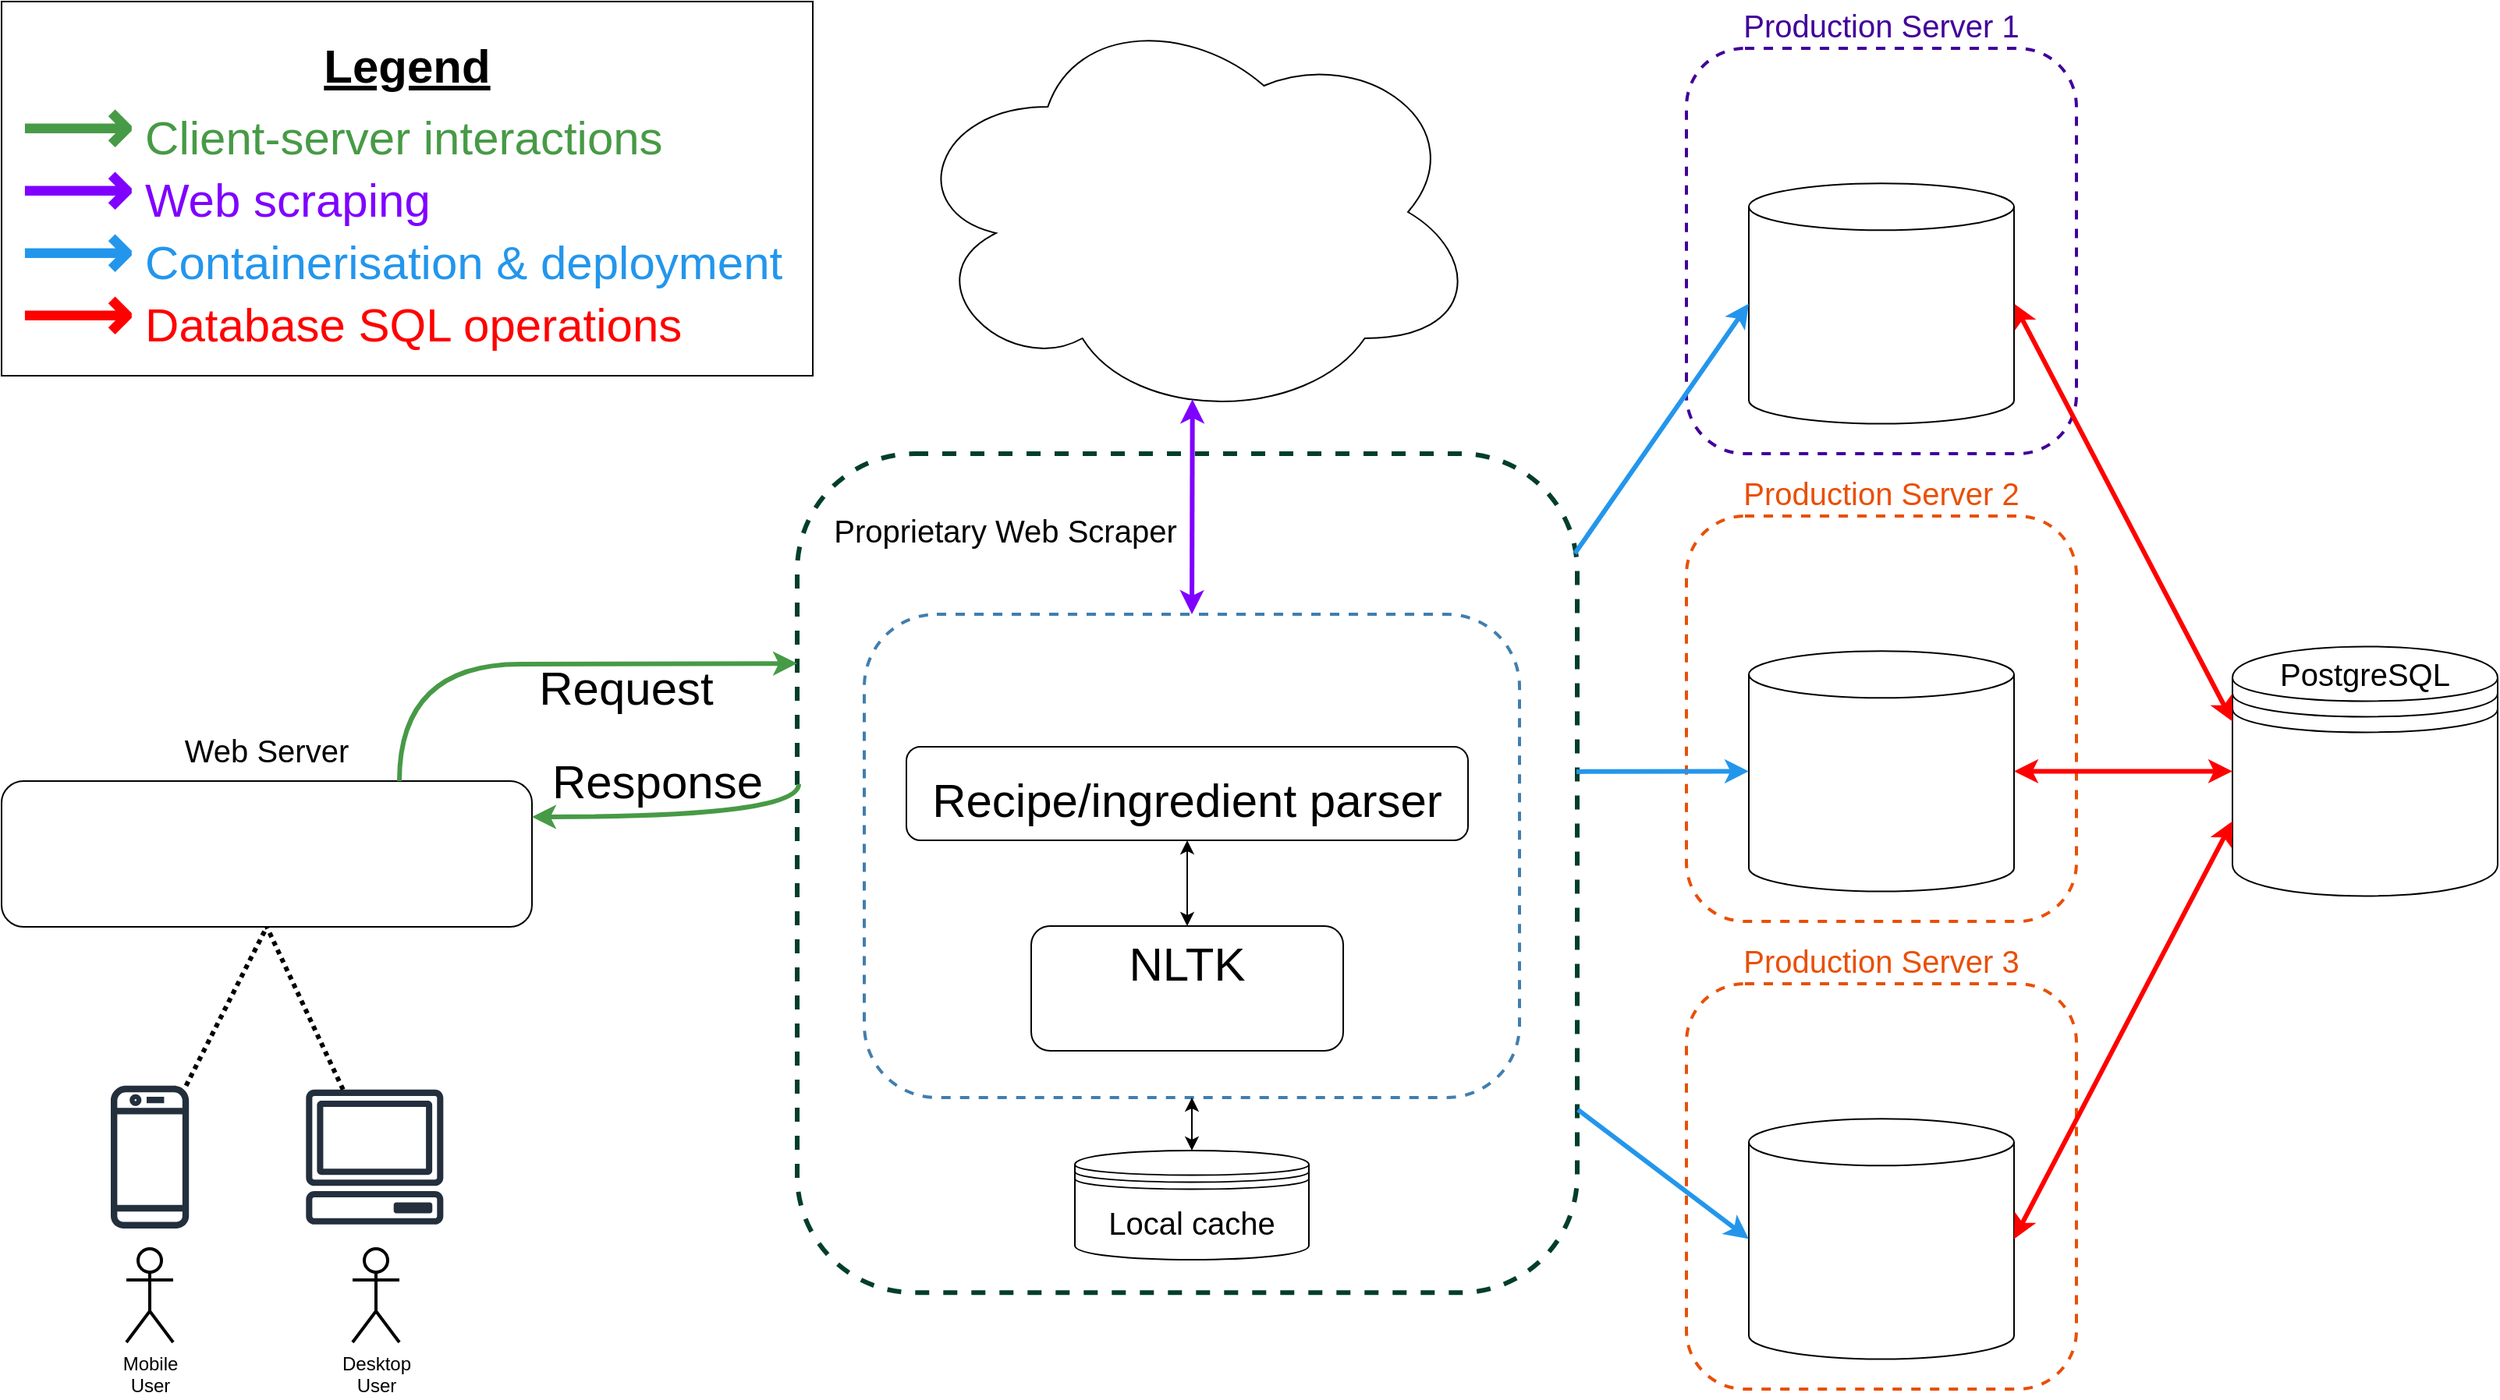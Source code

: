 <mxfile version="21.5.0" type="device">
  <diagram name="Detailed" id="np6bQeAoaQlqxlHmJHRK">
    <mxGraphModel dx="135" dy="1156" grid="1" gridSize="10" guides="1" tooltips="1" connect="1" arrows="1" fold="1" page="1" pageScale="1" pageWidth="1600" pageHeight="900" math="0" shadow="0">
      <root>
        <mxCell id="0" />
        <mxCell id="1" parent="0" />
        <mxCell id="oeZqQnVhLLp_KkggFDGG-39" value="" style="group" parent="1" vertex="1" connectable="0">
          <mxGeometry x="2680" y="330" width="250" height="260" as="geometry" />
        </mxCell>
        <mxCell id="oeZqQnVhLLp_KkggFDGG-28" value="&lt;font style=&quot;font-size: 20px;&quot;&gt;Production Server 2&lt;/font&gt;" style="rounded=1;whiteSpace=wrap;html=1;dashed=1;strokeWidth=2;perimeterSpacing=0;strokeColor=#e94f06;labelPosition=center;verticalLabelPosition=top;align=center;verticalAlign=bottom;fontColor=#e94f06;" parent="oeZqQnVhLLp_KkggFDGG-39" vertex="1">
          <mxGeometry width="250" height="260" as="geometry" />
        </mxCell>
        <mxCell id="oeZqQnVhLLp_KkggFDGG-29" value="" style="group;fontColor=#e94f06;" parent="oeZqQnVhLLp_KkggFDGG-39" vertex="1" connectable="0">
          <mxGeometry x="40" y="86.667" width="170" height="154.074" as="geometry" />
        </mxCell>
        <mxCell id="oeZqQnVhLLp_KkggFDGG-30" value="" style="shape=cylinder3;whiteSpace=wrap;html=1;boundedLbl=1;backgroundOutline=1;size=15;" parent="oeZqQnVhLLp_KkggFDGG-29" vertex="1">
          <mxGeometry width="170" height="154.074" as="geometry" />
        </mxCell>
        <mxCell id="oeZqQnVhLLp_KkggFDGG-31" value="" style="shape=image;verticalLabelPosition=bottom;labelBackgroundColor=default;verticalAlign=top;aspect=fixed;imageAspect=0;image=https://www.docker.com/wp-content/uploads/2022/03/vertical-logo-monochromatic.png;" parent="oeZqQnVhLLp_KkggFDGG-29" vertex="1">
          <mxGeometry x="20.79" y="36.593" width="123.644" height="105.81" as="geometry" />
        </mxCell>
        <mxCell id="oeZqQnVhLLp_KkggFDGG-32" value="" style="shape=image;verticalLabelPosition=bottom;labelBackgroundColor=default;verticalAlign=top;aspect=fixed;imageAspect=0;image=https://upload.wikimedia.org/wikipedia/commons/thumb/7/76/Ubuntu-logo-2022.svg/2560px-Ubuntu-logo-2022.svg.png;" parent="oeZqQnVhLLp_KkggFDGG-39" vertex="1">
          <mxGeometry x="39.89" y="16.37" width="163.906" height="57.778" as="geometry" />
        </mxCell>
        <mxCell id="oeZqQnVhLLp_KkggFDGG-40" value="" style="group" parent="1" vertex="1" connectable="0">
          <mxGeometry x="2680" y="630" width="250" height="260" as="geometry" />
        </mxCell>
        <mxCell id="oeZqQnVhLLp_KkggFDGG-41" value="&lt;font style=&quot;font-size: 20px;&quot;&gt;Production Server 3&lt;/font&gt;" style="rounded=1;whiteSpace=wrap;html=1;dashed=1;strokeWidth=2;perimeterSpacing=0;strokeColor=#e94f06;labelPosition=center;verticalLabelPosition=top;align=center;verticalAlign=bottom;fontColor=#e94f06;" parent="oeZqQnVhLLp_KkggFDGG-40" vertex="1">
          <mxGeometry width="250" height="260" as="geometry" />
        </mxCell>
        <mxCell id="oeZqQnVhLLp_KkggFDGG-42" value="" style="group;fontColor=#e94f06;" parent="oeZqQnVhLLp_KkggFDGG-40" vertex="1" connectable="0">
          <mxGeometry x="40" y="86.667" width="170" height="154.074" as="geometry" />
        </mxCell>
        <mxCell id="oeZqQnVhLLp_KkggFDGG-43" value="" style="shape=cylinder3;whiteSpace=wrap;html=1;boundedLbl=1;backgroundOutline=1;size=15;" parent="oeZqQnVhLLp_KkggFDGG-42" vertex="1">
          <mxGeometry width="170" height="154.074" as="geometry" />
        </mxCell>
        <mxCell id="oeZqQnVhLLp_KkggFDGG-44" value="" style="shape=image;verticalLabelPosition=bottom;labelBackgroundColor=default;verticalAlign=top;aspect=fixed;imageAspect=0;image=https://www.docker.com/wp-content/uploads/2022/03/vertical-logo-monochromatic.png;" parent="oeZqQnVhLLp_KkggFDGG-42" vertex="1">
          <mxGeometry x="20.79" y="36.593" width="123.644" height="105.81" as="geometry" />
        </mxCell>
        <mxCell id="oeZqQnVhLLp_KkggFDGG-45" value="" style="shape=image;verticalLabelPosition=bottom;labelBackgroundColor=default;verticalAlign=top;aspect=fixed;imageAspect=0;image=https://upload.wikimedia.org/wikipedia/commons/thumb/7/76/Ubuntu-logo-2022.svg/2560px-Ubuntu-logo-2022.svg.png;" parent="oeZqQnVhLLp_KkggFDGG-40" vertex="1">
          <mxGeometry x="39.89" y="16.37" width="163.906" height="57.778" as="geometry" />
        </mxCell>
        <mxCell id="oeZqQnVhLLp_KkggFDGG-46" value="" style="group" parent="1" vertex="1" connectable="0">
          <mxGeometry x="3030" y="413.7" width="170" height="160" as="geometry" />
        </mxCell>
        <mxCell id="oeZqQnVhLLp_KkggFDGG-1" value="PostgreSQL" style="shape=datastore;whiteSpace=wrap;html=1;labelPosition=center;verticalLabelPosition=top;align=center;verticalAlign=bottom;spacingTop=0;spacing=-30;fontSize=20;container=0;" parent="oeZqQnVhLLp_KkggFDGG-46" vertex="1">
          <mxGeometry width="170" height="160" as="geometry" />
        </mxCell>
        <mxCell id="oeZqQnVhLLp_KkggFDGG-2" value="" style="shape=image;verticalLabelPosition=bottom;labelBackgroundColor=default;verticalAlign=top;aspect=fixed;imageAspect=0;image=https://upload.wikimedia.org/wikipedia/commons/thumb/9/93/Amazon_Web_Services_Logo.svg/2560px-Amazon_Web_Services_Logo.svg.png;container=0;" parent="oeZqQnVhLLp_KkggFDGG-46" vertex="1">
          <mxGeometry x="22.69" y="70" width="124.62" height="74.67" as="geometry" />
        </mxCell>
        <mxCell id="oeZqQnVhLLp_KkggFDGG-48" style="rounded=0;orthogonalLoop=1;jettySize=auto;html=1;exitX=1;exitY=0.5;exitDx=0;exitDy=0;exitPerimeter=0;entryX=0;entryY=0.5;entryDx=0;entryDy=0;strokeWidth=3;endArrow=classic;endFill=1;startArrow=classic;startFill=1;strokeColor=#FF0000;" parent="1" source="oeZqQnVhLLp_KkggFDGG-30" target="oeZqQnVhLLp_KkggFDGG-1" edge="1">
          <mxGeometry relative="1" as="geometry">
            <mxPoint x="2900" y="210" as="sourcePoint" />
            <mxPoint x="3070" y="520" as="targetPoint" />
          </mxGeometry>
        </mxCell>
        <mxCell id="oeZqQnVhLLp_KkggFDGG-49" style="rounded=0;orthogonalLoop=1;jettySize=auto;html=1;exitX=1;exitY=0.5;exitDx=0;exitDy=0;exitPerimeter=0;entryX=0;entryY=0.7;entryDx=0;entryDy=0;strokeWidth=3;endArrow=classic;endFill=1;startArrow=classic;startFill=1;strokeColor=#FF0000;" parent="1" source="oeZqQnVhLLp_KkggFDGG-43" target="oeZqQnVhLLp_KkggFDGG-1" edge="1">
          <mxGeometry relative="1" as="geometry">
            <mxPoint x="2910" y="220" as="sourcePoint" />
            <mxPoint x="3080" y="530" as="targetPoint" />
          </mxGeometry>
        </mxCell>
        <mxCell id="oeZqQnVhLLp_KkggFDGG-16" value="&lt;font style=&quot;font-size: 20px;&quot;&gt;Production Server 1&lt;/font&gt;" style="rounded=1;whiteSpace=wrap;html=1;dashed=1;strokeWidth=2;perimeterSpacing=0;strokeColor=#410099;labelPosition=center;verticalLabelPosition=top;align=center;verticalAlign=bottom;fontColor=#41009a;" parent="1" vertex="1">
          <mxGeometry x="2680" y="30" width="250" height="260" as="geometry" />
        </mxCell>
        <mxCell id="oeZqQnVhLLp_KkggFDGG-13" value="" style="shape=image;verticalLabelPosition=bottom;labelBackgroundColor=default;verticalAlign=top;aspect=fixed;imageAspect=0;image=https://upload.wikimedia.org/wikipedia/commons/thumb/e/ec/Heroku_logo.svg/2560px-Heroku_logo.svg.png;" parent="1" vertex="1">
          <mxGeometry x="2701.82" y="49.259" width="206.353" height="57.778" as="geometry" />
        </mxCell>
        <mxCell id="oeZqQnVhLLp_KkggFDGG-66" value="" style="group" parent="1" vertex="1" connectable="0">
          <mxGeometry x="1600" y="500" width="339.99" height="288.83" as="geometry" />
        </mxCell>
        <mxCell id="oeZqQnVhLLp_KkggFDGG-60" value="" style="sketch=0;outlineConnect=0;fontColor=#232F3E;gradientColor=none;fillColor=#232F3D;strokeColor=none;dashed=0;verticalLabelPosition=bottom;verticalAlign=top;align=center;html=1;fontSize=12;fontStyle=0;aspect=fixed;pointerEvents=1;shape=mxgraph.aws4.mobile_client;" parent="oeZqQnVhLLp_KkggFDGG-66" vertex="1">
          <mxGeometry x="70" y="193.5" width="50.11" height="95.33" as="geometry" />
        </mxCell>
        <mxCell id="oeZqQnVhLLp_KkggFDGG-61" value="" style="sketch=0;outlineConnect=0;fontColor=#232F3E;gradientColor=none;fillColor=#232F3D;strokeColor=none;dashed=0;verticalLabelPosition=bottom;verticalAlign=top;align=center;html=1;fontSize=12;fontStyle=0;aspect=fixed;pointerEvents=1;shape=mxgraph.aws4.client;" parent="oeZqQnVhLLp_KkggFDGG-66" vertex="1">
          <mxGeometry x="194.77" y="197.92" width="88.78" height="86.5" as="geometry" />
        </mxCell>
        <mxCell id="oeZqQnVhLLp_KkggFDGG-63" value="" style="endArrow=none;dashed=1;html=1;strokeWidth=3;rounded=0;entryX=0.5;entryY=1;entryDx=0;entryDy=0;dashPattern=1 1;" parent="oeZqQnVhLLp_KkggFDGG-66" source="oeZqQnVhLLp_KkggFDGG-60" target="oeZqQnVhLLp_KkggFDGG-62" edge="1">
          <mxGeometry width="50" height="50" relative="1" as="geometry">
            <mxPoint x="100" y="183.5" as="sourcePoint" />
            <mxPoint x="250" y="103.5" as="targetPoint" />
          </mxGeometry>
        </mxCell>
        <mxCell id="oeZqQnVhLLp_KkggFDGG-64" value="" style="endArrow=none;dashed=1;html=1;strokeWidth=3;rounded=0;entryX=0.5;entryY=1;entryDx=0;entryDy=0;dashPattern=1 1;" parent="oeZqQnVhLLp_KkggFDGG-66" source="oeZqQnVhLLp_KkggFDGG-61" target="oeZqQnVhLLp_KkggFDGG-62" edge="1">
          <mxGeometry width="50" height="50" relative="1" as="geometry">
            <mxPoint x="137" y="205.5" as="sourcePoint" />
            <mxPoint x="180" y="103.5" as="targetPoint" />
          </mxGeometry>
        </mxCell>
        <mxCell id="oeZqQnVhLLp_KkggFDGG-65" value="" style="group" parent="oeZqQnVhLLp_KkggFDGG-66" vertex="1" connectable="0">
          <mxGeometry width="339.99" height="93.5" as="geometry" />
        </mxCell>
        <mxCell id="oeZqQnVhLLp_KkggFDGG-62" value="&lt;font style=&quot;font-size: 20px;&quot;&gt;Web Server&lt;/font&gt;" style="rounded=1;whiteSpace=wrap;html=1;fontSize=40;verticalAlign=bottom;labelPosition=center;verticalLabelPosition=top;align=center;" parent="oeZqQnVhLLp_KkggFDGG-65" vertex="1">
          <mxGeometry width="339.99" height="93.5" as="geometry" />
        </mxCell>
        <mxCell id="oeZqQnVhLLp_KkggFDGG-57" value="" style="shape=image;verticalLabelPosition=bottom;labelBackgroundColor=default;verticalAlign=top;aspect=fixed;imageAspect=0;image=https://upload.wikimedia.org/wikipedia/commons/thumb/0/00/Gunicorn_logo_2010.svg/2560px-Gunicorn_logo_2010.svg.png;imageBorder=none;perimeterSpacing=3;" parent="oeZqQnVhLLp_KkggFDGG-65" vertex="1">
          <mxGeometry x="26.27" y="19.25" width="287.45" height="63" as="geometry" />
        </mxCell>
        <mxCell id="oeZqQnVhLLp_KkggFDGG-107" value="" style="group" parent="1" vertex="1" connectable="0">
          <mxGeometry x="2050" width="620" height="880" as="geometry" />
        </mxCell>
        <mxCell id="oeZqQnVhLLp_KkggFDGG-105" value="" style="group" parent="oeZqQnVhLLp_KkggFDGG-107" vertex="1" connectable="0">
          <mxGeometry y="288.12" width="620" height="591.88" as="geometry" />
        </mxCell>
        <mxCell id="oeZqQnVhLLp_KkggFDGG-106" value="" style="group" parent="oeZqQnVhLLp_KkggFDGG-105" vertex="1" connectable="0">
          <mxGeometry x="60" y="1.88" width="500" height="538.12" as="geometry" />
        </mxCell>
        <mxCell id="oeZqQnVhLLp_KkggFDGG-75" value="" style="rounded=1;whiteSpace=wrap;html=1;dashed=1;strokeWidth=3;perimeterSpacing=0;strokeColor=#003e2b;labelPosition=center;verticalLabelPosition=top;align=center;verticalAlign=middle;fontColor=#000000;" parent="oeZqQnVhLLp_KkggFDGG-106" vertex="1">
          <mxGeometry width="500" height="538.12" as="geometry" />
        </mxCell>
        <mxCell id="oeZqQnVhLLp_KkggFDGG-5" value="&lt;font style=&quot;font-size: 20px;&quot;&gt;Local cache&lt;/font&gt;" style="shape=datastore;whiteSpace=wrap;html=1;labelPosition=center;verticalLabelPosition=middle;align=center;verticalAlign=middle;spacingTop=0;spacing=0;fontSize=12;" parent="oeZqQnVhLLp_KkggFDGG-106" vertex="1">
          <mxGeometry x="178" y="447" width="150" height="70" as="geometry" />
        </mxCell>
        <mxCell id="oeZqQnVhLLp_KkggFDGG-76" value="" style="group" parent="oeZqQnVhLLp_KkggFDGG-106" vertex="1" connectable="0">
          <mxGeometry x="40" y="103" width="420" height="310" as="geometry" />
        </mxCell>
        <mxCell id="oeZqQnVhLLp_KkggFDGG-73" value="" style="rounded=1;whiteSpace=wrap;html=1;dashed=1;strokeWidth=2;perimeterSpacing=0;strokeColor=#407eaf;labelPosition=center;verticalLabelPosition=top;align=center;verticalAlign=middle;fontColor=#000000;" parent="oeZqQnVhLLp_KkggFDGG-76" vertex="1">
          <mxGeometry x="3" width="420" height="310" as="geometry" />
        </mxCell>
        <mxCell id="oeZqQnVhLLp_KkggFDGG-67" value="&lt;font style=&quot;font-size: 30px;&quot;&gt;Recipe/ingredient parser&lt;br&gt;&lt;/font&gt;" style="rounded=1;whiteSpace=wrap;html=1;fontSize=40;verticalAlign=middle;" parent="oeZqQnVhLLp_KkggFDGG-76" vertex="1">
          <mxGeometry x="30" y="85" width="360" height="60" as="geometry" />
        </mxCell>
        <mxCell id="oeZqQnVhLLp_KkggFDGG-72" value="" style="shape=image;verticalLabelPosition=bottom;labelBackgroundColor=default;verticalAlign=top;aspect=fixed;imageAspect=0;image=https://logos-world.net/wp-content/uploads/2021/10/Python-Logo.png;clipPath=inset(24.56% 0% 32.25% 0%);" parent="oeZqQnVhLLp_KkggFDGG-76" vertex="1">
          <mxGeometry x="190" y="10" width="210" height="51.1" as="geometry" />
        </mxCell>
        <mxCell id="oeZqQnVhLLp_KkggFDGG-74" value="" style="group" parent="oeZqQnVhLLp_KkggFDGG-76" vertex="1" connectable="0">
          <mxGeometry x="110.01" y="200" width="200" height="80" as="geometry" />
        </mxCell>
        <mxCell id="oeZqQnVhLLp_KkggFDGG-11" value="&lt;font style=&quot;font-size: 30px;&quot;&gt;NLTK&lt;/font&gt;" style="rounded=1;whiteSpace=wrap;html=1;fontSize=30;verticalAlign=top;" parent="oeZqQnVhLLp_KkggFDGG-74" vertex="1">
          <mxGeometry width="200" height="80" as="geometry" />
        </mxCell>
        <mxCell id="oeZqQnVhLLp_KkggFDGG-10" value="" style="shape=image;verticalLabelPosition=bottom;labelBackgroundColor=default;verticalAlign=top;aspect=fixed;imageAspect=0;image=https://upload.wikimedia.org/wikipedia/commons/thumb/8/88/SpaCy_logo.svg/1200px-SpaCy_logo.svg.png;" parent="oeZqQnVhLLp_KkggFDGG-74" vertex="1">
          <mxGeometry x="49.65" y="42" width="100.7" height="36" as="geometry" />
        </mxCell>
        <mxCell id="oeZqQnVhLLp_KkggFDGG-70" style="rounded=0;orthogonalLoop=1;jettySize=auto;html=1;entryX=0.5;entryY=1;entryDx=0;entryDy=0;endArrow=classic;endFill=1;startArrow=classic;startFill=1;" parent="oeZqQnVhLLp_KkggFDGG-76" source="oeZqQnVhLLp_KkggFDGG-11" target="oeZqQnVhLLp_KkggFDGG-67" edge="1">
          <mxGeometry relative="1" as="geometry" />
        </mxCell>
        <mxCell id="oeZqQnVhLLp_KkggFDGG-88" value="" style="shape=image;verticalLabelPosition=bottom;labelBackgroundColor=default;verticalAlign=top;aspect=fixed;imageAspect=0;image=https://1000logos.net/wp-content/uploads/2020/08/Django-Logo.png;clipPath=inset(14.36% 0% 16.49% 0%);" parent="oeZqQnVhLLp_KkggFDGG-106" vertex="1">
          <mxGeometry x="300" y="20" width="147" height="63.7" as="geometry" />
        </mxCell>
        <mxCell id="oeZqQnVhLLp_KkggFDGG-103" style="rounded=0;orthogonalLoop=1;jettySize=auto;html=1;entryX=0.5;entryY=1;entryDx=0;entryDy=0;startArrow=classic;startFill=1;exitX=0.5;exitY=0;exitDx=0;exitDy=0;" parent="oeZqQnVhLLp_KkggFDGG-106" source="oeZqQnVhLLp_KkggFDGG-5" target="oeZqQnVhLLp_KkggFDGG-73" edge="1">
          <mxGeometry relative="1" as="geometry" />
        </mxCell>
        <mxCell id="oeZqQnVhLLp_KkggFDGG-56" value="" style="group" parent="oeZqQnVhLLp_KkggFDGG-107" vertex="1" connectable="0">
          <mxGeometry x="128.3" width="369.39" height="270" as="geometry" />
        </mxCell>
        <mxCell id="oeZqQnVhLLp_KkggFDGG-55" value="" style="ellipse;shape=cloud;whiteSpace=wrap;html=1;" parent="oeZqQnVhLLp_KkggFDGG-56" vertex="1">
          <mxGeometry width="369.39" height="270" as="geometry" />
        </mxCell>
        <mxCell id="oeZqQnVhLLp_KkggFDGG-51" value="" style="shape=image;verticalLabelPosition=bottom;labelBackgroundColor=default;verticalAlign=top;aspect=fixed;imageAspect=0;image=https://upload.wikimedia.org/wikipedia/en/thumb/9/91/Asda_logo.svg/1280px-Asda_logo.svg.png;" parent="oeZqQnVhLLp_KkggFDGG-56" vertex="1">
          <mxGeometry x="148.589" y="68.408" width="104.667" height="31.05" as="geometry" />
        </mxCell>
        <mxCell id="oeZqQnVhLLp_KkggFDGG-52" value="" style="shape=image;verticalLabelPosition=bottom;labelBackgroundColor=default;verticalAlign=top;aspect=fixed;imageAspect=0;image=https://upload.wikimedia.org/wikipedia/en/thumb/b/b0/Tesco_Logo.svg/2560px-Tesco_Logo.svg.png;" parent="oeZqQnVhLLp_KkggFDGG-56" vertex="1">
          <mxGeometry x="144.103" y="178.171" width="111.545" height="31.419" as="geometry" />
        </mxCell>
        <mxCell id="oeZqQnVhLLp_KkggFDGG-53" value="" style="shape=image;verticalLabelPosition=bottom;labelBackgroundColor=default;verticalAlign=top;aspect=fixed;imageAspect=0;image=https://upload.wikimedia.org/wikipedia/commons/thumb/d/d7/Sainsbury%27s_Logo.svg/2560px-Sainsbury%27s_Logo.svg.png;" parent="oeZqQnVhLLp_KkggFDGG-56" vertex="1">
          <mxGeometry x="94.468" y="139.461" width="187.806" height="35.526" as="geometry" />
        </mxCell>
        <mxCell id="oeZqQnVhLLp_KkggFDGG-54" value="" style="shape=image;verticalLabelPosition=bottom;labelBackgroundColor=default;verticalAlign=top;aspect=fixed;imageAspect=0;image=https://upload.wikimedia.org/wikipedia/en/thumb/1/1b/Morrisons_Logo.svg/1280px-Morrisons_Logo.svg.png;clipPath=inset(77.37% 0% 0% 0%);" parent="oeZqQnVhLLp_KkggFDGG-56" vertex="1">
          <mxGeometry x="91.518" y="106.564" width="192.346" height="25.97" as="geometry" />
        </mxCell>
        <mxCell id="oeZqQnVhLLp_KkggFDGG-69" value="Proprietary Web Scraper" style="rounded=0;orthogonalLoop=1;jettySize=auto;html=1;entryX=0.501;entryY=0.945;entryDx=0;entryDy=0;entryPerimeter=0;fontSize=20;endArrow=classic;endFill=1;startArrow=classic;startFill=1;exitX=0.5;exitY=0;exitDx=0;exitDy=0;labelBackgroundColor=none;strokeWidth=3;strokeColor=#7F00FF;" parent="oeZqQnVhLLp_KkggFDGG-107" source="oeZqQnVhLLp_KkggFDGG-73" target="oeZqQnVhLLp_KkggFDGG-55" edge="1">
          <mxGeometry x="-0.223" y="120" relative="1" as="geometry">
            <mxPoint x="350" y="210" as="sourcePoint" />
            <mxPoint as="offset" />
          </mxGeometry>
        </mxCell>
        <mxCell id="oeZqQnVhLLp_KkggFDGG-47" style="rounded=0;orthogonalLoop=1;jettySize=auto;html=1;exitX=1;exitY=0.5;exitDx=0;exitDy=0;exitPerimeter=0;entryX=0;entryY=0.3;entryDx=0;entryDy=0;strokeWidth=3;endArrow=classic;endFill=1;startArrow=classic;startFill=1;strokeColor=#FF0000;" parent="1" source="oeZqQnVhLLp_KkggFDGG-14" target="oeZqQnVhLLp_KkggFDGG-1" edge="1">
          <mxGeometry relative="1" as="geometry" />
        </mxCell>
        <mxCell id="oeZqQnVhLLp_KkggFDGG-114" value="" style="group" parent="1" vertex="1" connectable="0">
          <mxGeometry x="2720" y="116.667" width="170" height="154.074" as="geometry" />
        </mxCell>
        <mxCell id="oeZqQnVhLLp_KkggFDGG-14" value="" style="shape=cylinder3;whiteSpace=wrap;html=1;boundedLbl=1;backgroundOutline=1;size=15;" parent="oeZqQnVhLLp_KkggFDGG-114" vertex="1">
          <mxGeometry width="170" height="154.074" as="geometry" />
        </mxCell>
        <mxCell id="oeZqQnVhLLp_KkggFDGG-15" value="" style="shape=image;verticalLabelPosition=bottom;labelBackgroundColor=default;verticalAlign=top;aspect=fixed;imageAspect=0;image=https://www.docker.com/wp-content/uploads/2022/03/vertical-logo-monochromatic.png;" parent="oeZqQnVhLLp_KkggFDGG-114" vertex="1">
          <mxGeometry x="20.79" y="36.593" width="123.644" height="105.81" as="geometry" />
        </mxCell>
        <mxCell id="oeZqQnVhLLp_KkggFDGG-115" style="rounded=0;orthogonalLoop=1;jettySize=auto;html=1;entryX=0;entryY=0.5;entryDx=0;entryDy=0;entryPerimeter=0;exitX=0.997;exitY=0.119;exitDx=0;exitDy=0;exitPerimeter=0;strokeWidth=3;strokeColor=#2396ec;" parent="1" source="oeZqQnVhLLp_KkggFDGG-75" target="oeZqQnVhLLp_KkggFDGG-14" edge="1">
          <mxGeometry relative="1" as="geometry" />
        </mxCell>
        <mxCell id="oeZqQnVhLLp_KkggFDGG-116" style="rounded=0;orthogonalLoop=1;jettySize=auto;html=1;entryX=0;entryY=0.5;entryDx=0;entryDy=0;entryPerimeter=0;exitX=0.999;exitY=0.379;exitDx=0;exitDy=0;exitPerimeter=0;strokeWidth=3;strokeColor=#2396ec;" parent="1" source="oeZqQnVhLLp_KkggFDGG-75" target="oeZqQnVhLLp_KkggFDGG-30" edge="1">
          <mxGeometry relative="1" as="geometry">
            <mxPoint x="2589" y="364" as="sourcePoint" />
            <mxPoint x="2730" y="204" as="targetPoint" />
          </mxGeometry>
        </mxCell>
        <mxCell id="oeZqQnVhLLp_KkggFDGG-117" style="rounded=0;orthogonalLoop=1;jettySize=auto;html=1;entryX=0;entryY=0.5;entryDx=0;entryDy=0;entryPerimeter=0;exitX=1.001;exitY=0.782;exitDx=0;exitDy=0;exitPerimeter=0;strokeWidth=3;strokeColor=#2396ec;" parent="1" source="oeZqQnVhLLp_KkggFDGG-75" target="oeZqQnVhLLp_KkggFDGG-43" edge="1">
          <mxGeometry relative="1" as="geometry">
            <mxPoint x="2570" y="638" as="sourcePoint" />
            <mxPoint x="2711" y="478" as="targetPoint" />
          </mxGeometry>
        </mxCell>
        <mxCell id="oeZqQnVhLLp_KkggFDGG-118" value="&lt;font style=&quot;font-size: 30px;&quot;&gt;Request&lt;/font&gt;" style="edgeStyle=orthogonalEdgeStyle;rounded=0;orthogonalLoop=1;jettySize=auto;html=1;exitX=0.75;exitY=0;exitDx=0;exitDy=0;entryX=0;entryY=0.25;entryDx=0;entryDy=0;curved=1;strokeWidth=3;labelBackgroundColor=none;strokeColor=#479a46;" parent="1" source="oeZqQnVhLLp_KkggFDGG-62" target="oeZqQnVhLLp_KkggFDGG-75" edge="1">
          <mxGeometry x="0.333" y="-15" relative="1" as="geometry">
            <Array as="points">
              <mxPoint x="1855" y="425" />
              <mxPoint x="2010" y="425" />
            </Array>
            <mxPoint as="offset" />
          </mxGeometry>
        </mxCell>
        <mxCell id="oeZqQnVhLLp_KkggFDGG-119" value="Mobile&lt;br&gt;User" style="shape=umlActor;verticalLabelPosition=bottom;verticalAlign=top;html=1;outlineConnect=0;strokeWidth=2;" parent="1" vertex="1">
          <mxGeometry x="1680" y="800.0" width="30" height="60" as="geometry" />
        </mxCell>
        <mxCell id="oeZqQnVhLLp_KkggFDGG-120" value="Desktop&lt;br&gt;User" style="shape=umlActor;verticalLabelPosition=bottom;verticalAlign=top;html=1;outlineConnect=0;strokeWidth=2;" parent="1" vertex="1">
          <mxGeometry x="1825" y="800.0" width="30" height="60" as="geometry" />
        </mxCell>
        <mxCell id="gqGY87kkFjW6ML_sux8_-1" value="&lt;div style=&quot;text-align: left;&quot;&gt;&lt;span style=&quot;font-size: 30px; background-color: initial;&quot;&gt;&lt;b&gt;&lt;u&gt;Legend&lt;/u&gt;&lt;/b&gt;&lt;/span&gt;&lt;/div&gt;" style="rounded=0;whiteSpace=wrap;html=1;verticalAlign=bottom;spacingTop=0;spacing=-60;labelPosition=center;verticalLabelPosition=top;align=center;" parent="1" vertex="1">
          <mxGeometry x="1600" width="520" height="240" as="geometry" />
        </mxCell>
        <mxCell id="gqGY87kkFjW6ML_sux8_-2" value="&lt;div style=&quot;&quot;&gt;&lt;span style=&quot;background-color: initial;&quot;&gt;&lt;b style=&quot;&quot;&gt;&lt;font style=&quot;font-size: 50px;&quot;&gt;⟶&lt;/font&gt;&lt;/b&gt;&lt;span style=&quot;font-size: 30px;&quot;&gt; Client-server interactions&lt;/span&gt;&lt;/span&gt;&lt;/div&gt;" style="rounded=0;whiteSpace=wrap;html=1;verticalAlign=middle;strokeColor=none;fillColor=none;align=left;fontColor=#479a46;" parent="1" vertex="1">
          <mxGeometry x="1610" y="60" width="510" height="40" as="geometry" />
        </mxCell>
        <mxCell id="gqGY87kkFjW6ML_sux8_-3" value="&lt;div style=&quot;&quot;&gt;&lt;span style=&quot;background-color: initial;&quot;&gt;&lt;font style=&quot;font-size: 50px;&quot;&gt;&lt;b&gt;⟶&lt;/b&gt;&lt;/font&gt;&lt;/span&gt;&lt;span style=&quot;background-color: initial; font-size: 30px;&quot;&gt; Containerisation &amp;amp; deployment&lt;/span&gt;&lt;/div&gt;" style="rounded=0;whiteSpace=wrap;html=1;verticalAlign=middle;strokeColor=none;fillColor=none;align=left;fontColor=#2396ec;" parent="1" vertex="1">
          <mxGeometry x="1610" y="140" width="510" height="40" as="geometry" />
        </mxCell>
        <mxCell id="gqGY87kkFjW6ML_sux8_-4" value="&lt;div style=&quot;&quot;&gt;&lt;span style=&quot;background-color: initial;&quot;&gt;&lt;b style=&quot;&quot;&gt;&lt;font style=&quot;font-size: 50px;&quot;&gt;⟶&lt;/font&gt;&lt;/b&gt;&lt;span style=&quot;font-size: 30px;&quot;&gt; Database SQL operations&lt;/span&gt;&lt;/span&gt;&lt;br&gt;&lt;/div&gt;" style="rounded=0;whiteSpace=wrap;html=1;verticalAlign=middle;strokeColor=none;fillColor=none;align=left;fontColor=#ff0000;" parent="1" vertex="1">
          <mxGeometry x="1610" y="180" width="510" height="40" as="geometry" />
        </mxCell>
        <mxCell id="gqGY87kkFjW6ML_sux8_-5" value="&lt;div style=&quot;&quot;&gt;&lt;span style=&quot;background-color: initial;&quot;&gt;&lt;font style=&quot;font-size: 50px;&quot;&gt;&lt;b&gt;⟶&lt;/b&gt;&lt;/font&gt;&lt;/span&gt;&lt;span style=&quot;background-color: initial; font-size: 30px;&quot;&gt; Web scraping&lt;/span&gt;&lt;/div&gt;" style="rounded=0;whiteSpace=wrap;html=1;verticalAlign=middle;strokeColor=none;fillColor=none;align=left;fontColor=#7F00FF;" parent="1" vertex="1">
          <mxGeometry x="1610" y="100.0" width="510" height="40" as="geometry" />
        </mxCell>
        <mxCell id="Frnz3K4cgJMe6KGXUSyx-1" value="&lt;font style=&quot;font-size: 30px;&quot;&gt;Response&lt;/font&gt;" style="edgeStyle=orthogonalEdgeStyle;rounded=0;orthogonalLoop=1;jettySize=auto;html=1;exitX=0.002;exitY=0.394;exitDx=0;exitDy=0;curved=1;strokeWidth=3;labelBackgroundColor=none;strokeColor=#479a46;exitPerimeter=0;entryX=1;entryY=0.25;entryDx=0;entryDy=0;" edge="1" parent="1" source="oeZqQnVhLLp_KkggFDGG-75" target="oeZqQnVhLLp_KkggFDGG-62">
          <mxGeometry x="0.164" y="-23" relative="1" as="geometry">
            <Array as="points">
              <mxPoint x="2111" y="523" />
              <mxPoint x="1940" y="523" />
            </Array>
            <mxPoint as="offset" />
            <mxPoint x="1865" y="510" as="sourcePoint" />
            <mxPoint x="1990" y="560" as="targetPoint" />
          </mxGeometry>
        </mxCell>
      </root>
    </mxGraphModel>
  </diagram>
</mxfile>
